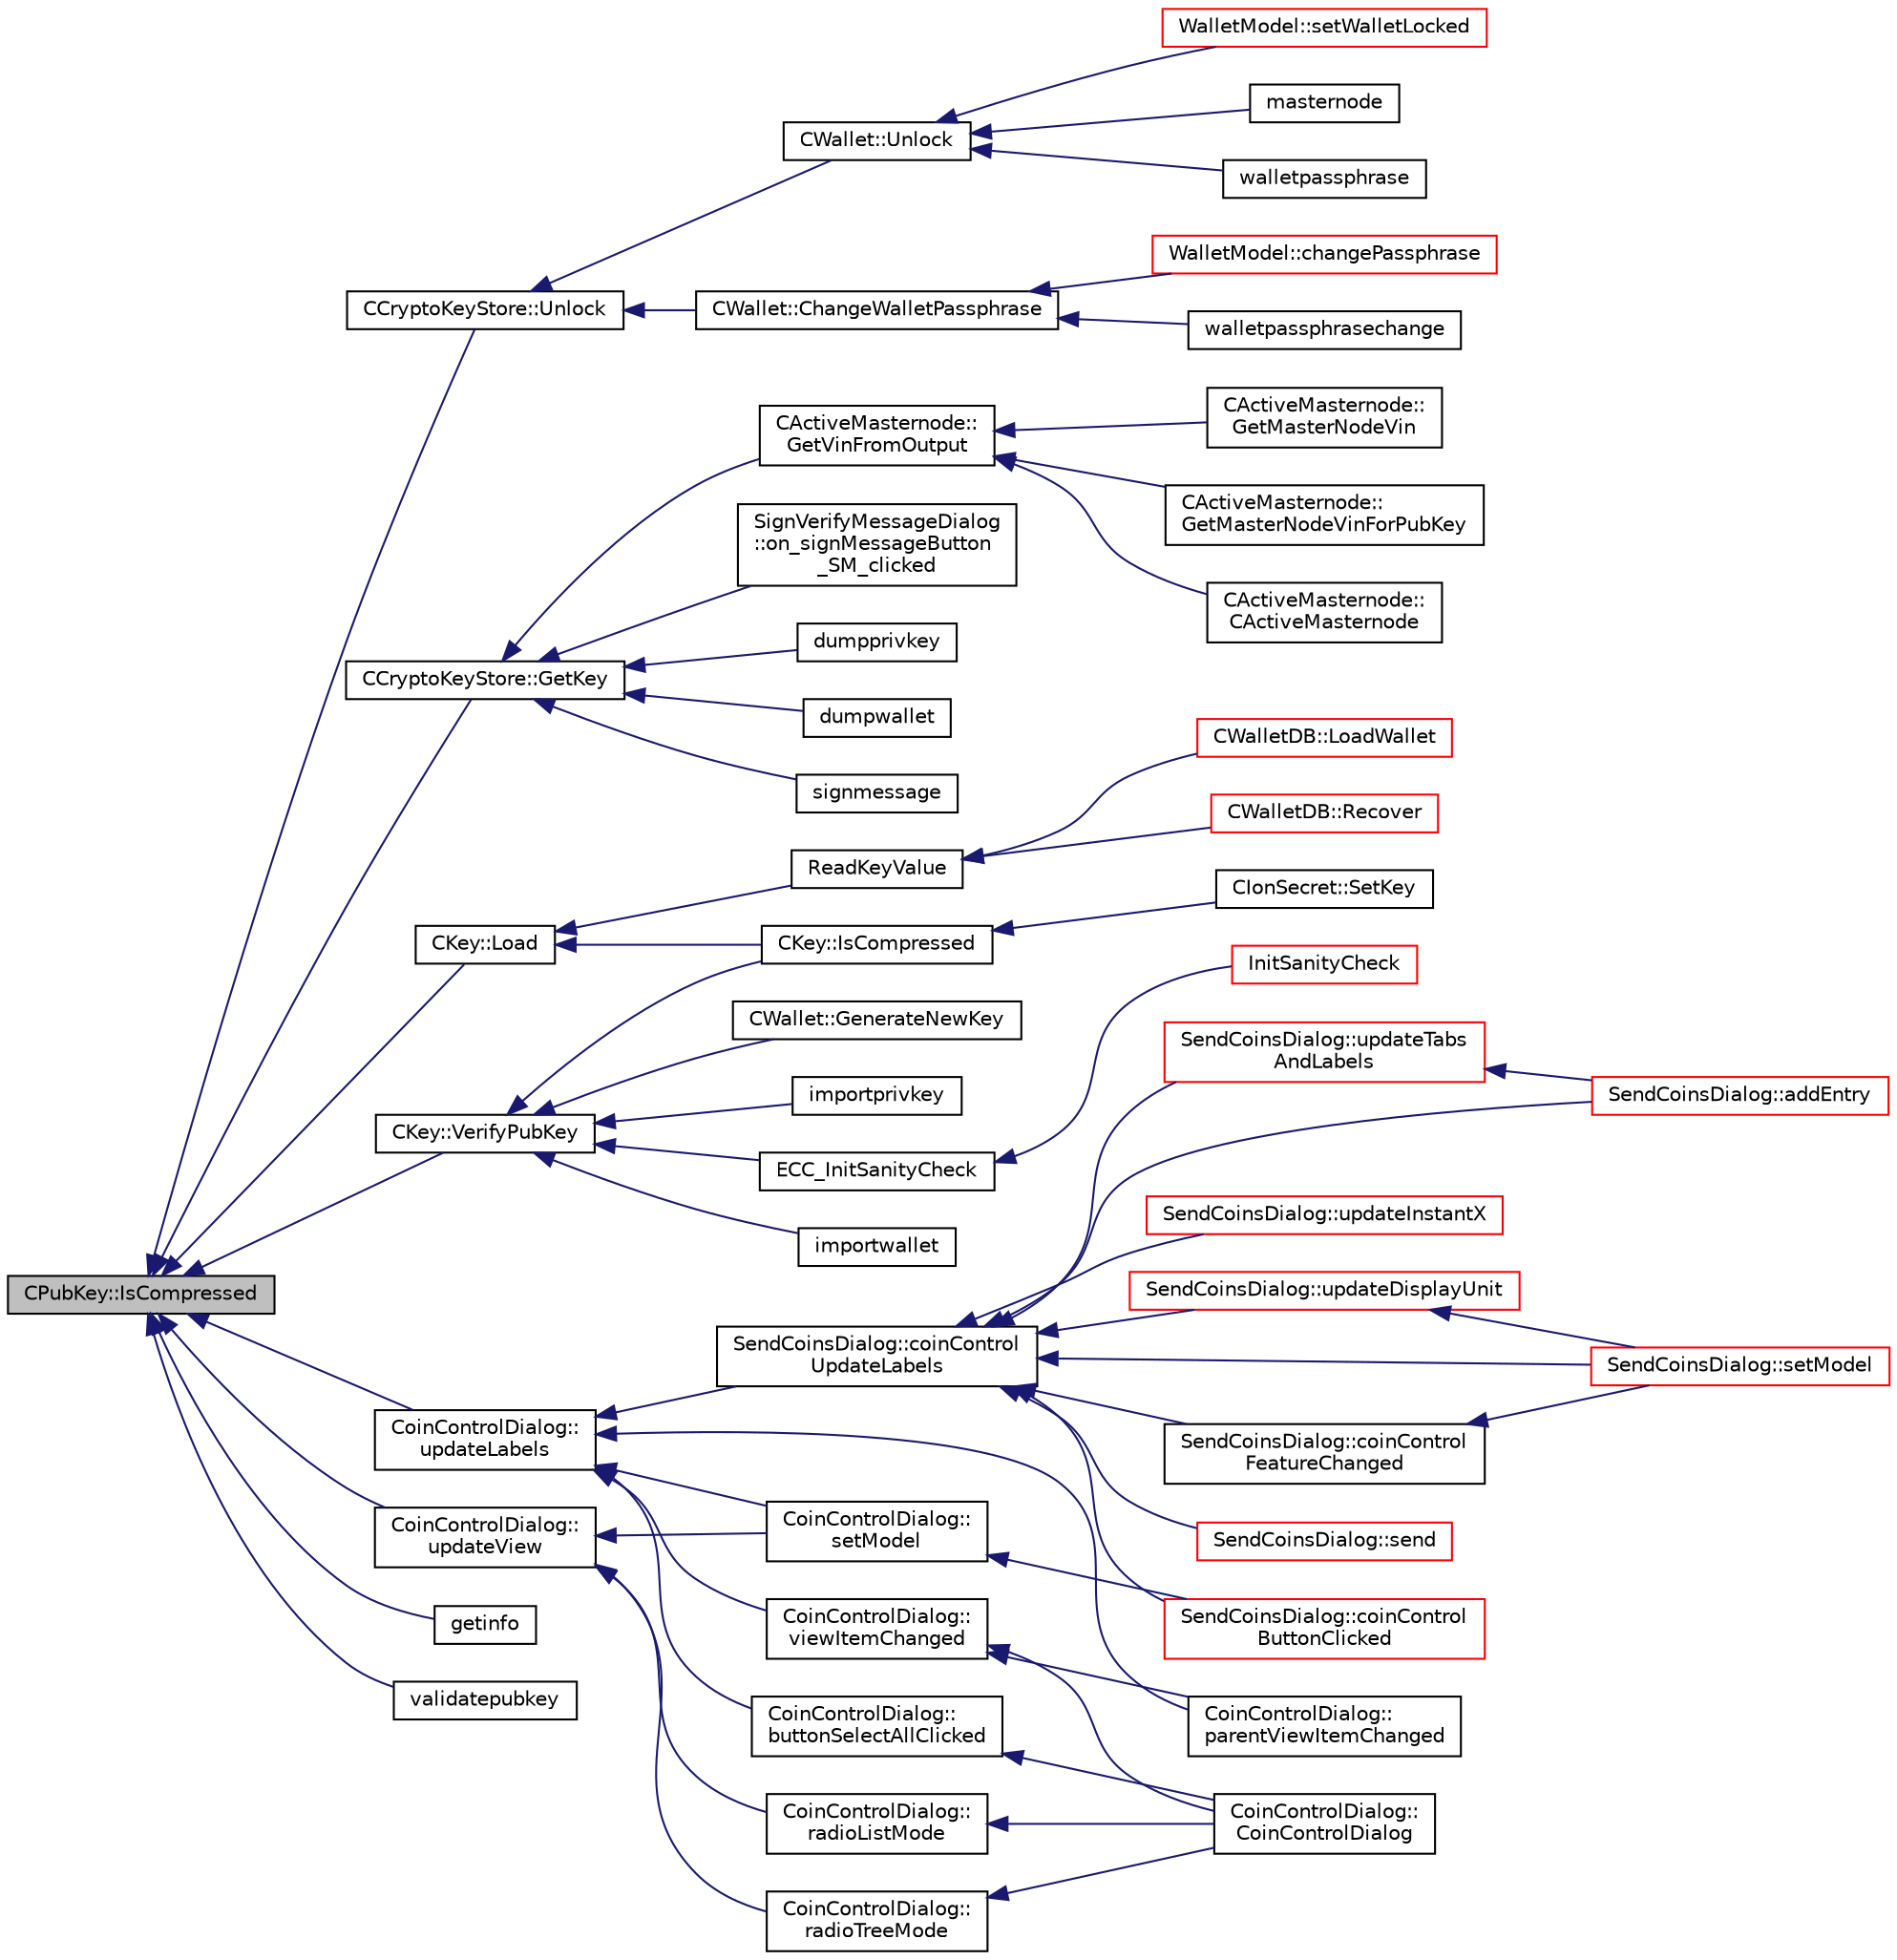 digraph "CPubKey::IsCompressed"
{
  edge [fontname="Helvetica",fontsize="10",labelfontname="Helvetica",labelfontsize="10"];
  node [fontname="Helvetica",fontsize="10",shape=record];
  rankdir="LR";
  Node660 [label="CPubKey::IsCompressed",height=0.2,width=0.4,color="black", fillcolor="grey75", style="filled", fontcolor="black"];
  Node660 -> Node661 [dir="back",color="midnightblue",fontsize="10",style="solid",fontname="Helvetica"];
  Node661 [label="CCryptoKeyStore::Unlock",height=0.2,width=0.4,color="black", fillcolor="white", style="filled",URL="$db/dad/class_c_crypto_key_store.html#a81bd70e18aa75f566526620a74f9cd88"];
  Node661 -> Node662 [dir="back",color="midnightblue",fontsize="10",style="solid",fontname="Helvetica"];
  Node662 [label="CWallet::Unlock",height=0.2,width=0.4,color="black", fillcolor="white", style="filled",URL="$d2/de5/class_c_wallet.html#a654ae5a3a7c4c7c7bfd271f108781b40"];
  Node662 -> Node663 [dir="back",color="midnightblue",fontsize="10",style="solid",fontname="Helvetica"];
  Node663 [label="WalletModel::setWalletLocked",height=0.2,width=0.4,color="red", fillcolor="white", style="filled",URL="$d4/d27/class_wallet_model.html#a5a8b65bfaecb0813d64c733f4f34f090"];
  Node662 -> Node682 [dir="back",color="midnightblue",fontsize="10",style="solid",fontname="Helvetica"];
  Node682 [label="masternode",height=0.2,width=0.4,color="black", fillcolor="white", style="filled",URL="$d5/d6b/rpcstashedsend_8cpp.html#a30609e443aeb47c29ed0878d16b1b5e1"];
  Node662 -> Node683 [dir="back",color="midnightblue",fontsize="10",style="solid",fontname="Helvetica"];
  Node683 [label="walletpassphrase",height=0.2,width=0.4,color="black", fillcolor="white", style="filled",URL="$df/d1d/rpcwallet_8cpp.html#a733f7c70e7c18783935e6de9643c0086"];
  Node661 -> Node684 [dir="back",color="midnightblue",fontsize="10",style="solid",fontname="Helvetica"];
  Node684 [label="CWallet::ChangeWalletPassphrase",height=0.2,width=0.4,color="black", fillcolor="white", style="filled",URL="$d2/de5/class_c_wallet.html#a4abcec3066e7c462f4564c159fc15031"];
  Node684 -> Node685 [dir="back",color="midnightblue",fontsize="10",style="solid",fontname="Helvetica"];
  Node685 [label="WalletModel::changePassphrase",height=0.2,width=0.4,color="red", fillcolor="white", style="filled",URL="$d4/d27/class_wallet_model.html#a67ebff3f267b5c9973c0465184c085a4"];
  Node684 -> Node686 [dir="back",color="midnightblue",fontsize="10",style="solid",fontname="Helvetica"];
  Node686 [label="walletpassphrasechange",height=0.2,width=0.4,color="black", fillcolor="white", style="filled",URL="$df/d1d/rpcwallet_8cpp.html#a84ad884957e24688433be32a9ca70933"];
  Node660 -> Node687 [dir="back",color="midnightblue",fontsize="10",style="solid",fontname="Helvetica"];
  Node687 [label="CCryptoKeyStore::GetKey",height=0.2,width=0.4,color="black", fillcolor="white", style="filled",URL="$db/dad/class_c_crypto_key_store.html#af46ec271fffb65a113702ba40a3738c8"];
  Node687 -> Node688 [dir="back",color="midnightblue",fontsize="10",style="solid",fontname="Helvetica"];
  Node688 [label="CActiveMasternode::\lGetVinFromOutput",height=0.2,width=0.4,color="black", fillcolor="white", style="filled",URL="$d9/d29/class_c_active_masternode.html#abc2ae1e24001f80ace4bbea2b6453944"];
  Node688 -> Node689 [dir="back",color="midnightblue",fontsize="10",style="solid",fontname="Helvetica"];
  Node689 [label="CActiveMasternode::\lGetMasterNodeVin",height=0.2,width=0.4,color="black", fillcolor="white", style="filled",URL="$d9/d29/class_c_active_masternode.html#adc93036b86ee9ef6abe5e0b783a51283"];
  Node688 -> Node690 [dir="back",color="midnightblue",fontsize="10",style="solid",fontname="Helvetica"];
  Node690 [label="CActiveMasternode::\lGetMasterNodeVinForPubKey",height=0.2,width=0.4,color="black", fillcolor="white", style="filled",URL="$d9/d29/class_c_active_masternode.html#ada17e6bbfd69a3acf166b49c10365da4"];
  Node688 -> Node691 [dir="back",color="midnightblue",fontsize="10",style="solid",fontname="Helvetica"];
  Node691 [label="CActiveMasternode::\lCActiveMasternode",height=0.2,width=0.4,color="black", fillcolor="white", style="filled",URL="$d9/d29/class_c_active_masternode.html#a7ffb946d1b2aad0054d3b3efce8c0543"];
  Node687 -> Node680 [dir="back",color="midnightblue",fontsize="10",style="solid",fontname="Helvetica"];
  Node680 [label="SignVerifyMessageDialog\l::on_signMessageButton\l_SM_clicked",height=0.2,width=0.4,color="black", fillcolor="white", style="filled",URL="$d1/d26/class_sign_verify_message_dialog.html#a2ef91b4ace68d63ab1c1d3cc6c13b5f9"];
  Node687 -> Node692 [dir="back",color="midnightblue",fontsize="10",style="solid",fontname="Helvetica"];
  Node692 [label="dumpprivkey",height=0.2,width=0.4,color="black", fillcolor="white", style="filled",URL="$dc/dbf/rpcdump_8cpp.html#a4010fb238298e15c540d3e5ecd60f858"];
  Node687 -> Node693 [dir="back",color="midnightblue",fontsize="10",style="solid",fontname="Helvetica"];
  Node693 [label="dumpwallet",height=0.2,width=0.4,color="black", fillcolor="white", style="filled",URL="$dc/dbf/rpcdump_8cpp.html#a831ddf746d4f2500ba6f6c07f63445cd"];
  Node687 -> Node694 [dir="back",color="midnightblue",fontsize="10",style="solid",fontname="Helvetica"];
  Node694 [label="signmessage",height=0.2,width=0.4,color="black", fillcolor="white", style="filled",URL="$df/d1d/rpcwallet_8cpp.html#a315b42a2c859c4b50a54c1b05984928c"];
  Node660 -> Node695 [dir="back",color="midnightblue",fontsize="10",style="solid",fontname="Helvetica"];
  Node695 [label="CKey::VerifyPubKey",height=0.2,width=0.4,color="black", fillcolor="white", style="filled",URL="$d2/d63/class_c_key.html#ac53425b8d0f89067bce781c485101b20",tooltip="Verify thoroughly whether a private key and a public key match. "];
  Node695 -> Node696 [dir="back",color="midnightblue",fontsize="10",style="solid",fontname="Helvetica"];
  Node696 [label="ECC_InitSanityCheck",height=0.2,width=0.4,color="black", fillcolor="white", style="filled",URL="$de/de5/key_8h.html#a55cc40f04bf887c1000667caccb0684a",tooltip="Check that required EC support is available at runtime. "];
  Node696 -> Node697 [dir="back",color="midnightblue",fontsize="10",style="solid",fontname="Helvetica"];
  Node697 [label="InitSanityCheck",height=0.2,width=0.4,color="red", fillcolor="white", style="filled",URL="$d0/dc9/init_8cpp.html#a878797b40fb8eb0d7f330a41d7742d11",tooltip="Sanity checks Ensure that Ion is running in a usable environment with all necessary library support..."];
  Node695 -> Node701 [dir="back",color="midnightblue",fontsize="10",style="solid",fontname="Helvetica"];
  Node701 [label="CKey::IsCompressed",height=0.2,width=0.4,color="black", fillcolor="white", style="filled",URL="$d2/d63/class_c_key.html#a96b017433a65335775cf3807d73f85ce"];
  Node701 -> Node702 [dir="back",color="midnightblue",fontsize="10",style="solid",fontname="Helvetica"];
  Node702 [label="CIonSecret::SetKey",height=0.2,width=0.4,color="black", fillcolor="white", style="filled",URL="$d3/d88/class_c_ion_secret.html#af28cc32f79cc793418e810e8ae12e25e"];
  Node695 -> Node703 [dir="back",color="midnightblue",fontsize="10",style="solid",fontname="Helvetica"];
  Node703 [label="importprivkey",height=0.2,width=0.4,color="black", fillcolor="white", style="filled",URL="$dc/dbf/rpcdump_8cpp.html#a3a6fdb974fce01220a895393d444e981"];
  Node695 -> Node704 [dir="back",color="midnightblue",fontsize="10",style="solid",fontname="Helvetica"];
  Node704 [label="importwallet",height=0.2,width=0.4,color="black", fillcolor="white", style="filled",URL="$dc/dbf/rpcdump_8cpp.html#a2566d5c9dd1938b74e70398cdb3ac5c1"];
  Node695 -> Node705 [dir="back",color="midnightblue",fontsize="10",style="solid",fontname="Helvetica"];
  Node705 [label="CWallet::GenerateNewKey",height=0.2,width=0.4,color="black", fillcolor="white", style="filled",URL="$d2/de5/class_c_wallet.html#a061fe7f54f80ec40f856b3e6365c2f4a"];
  Node660 -> Node706 [dir="back",color="midnightblue",fontsize="10",style="solid",fontname="Helvetica"];
  Node706 [label="CKey::Load",height=0.2,width=0.4,color="black", fillcolor="white", style="filled",URL="$d2/d63/class_c_key.html#a141751588f8bfe5f1b6fc27f4e64b63f"];
  Node706 -> Node701 [dir="back",color="midnightblue",fontsize="10",style="solid",fontname="Helvetica"];
  Node706 -> Node707 [dir="back",color="midnightblue",fontsize="10",style="solid",fontname="Helvetica"];
  Node707 [label="ReadKeyValue",height=0.2,width=0.4,color="black", fillcolor="white", style="filled",URL="$dc/d75/walletdb_8cpp.html#ad1f171cf096f5479805a06fc20480343"];
  Node707 -> Node708 [dir="back",color="midnightblue",fontsize="10",style="solid",fontname="Helvetica"];
  Node708 [label="CWalletDB::LoadWallet",height=0.2,width=0.4,color="red", fillcolor="white", style="filled",URL="$d4/d90/class_c_wallet_d_b.html#a14f26e53502d1a60dd2b034f830acf03"];
  Node707 -> Node710 [dir="back",color="midnightblue",fontsize="10",style="solid",fontname="Helvetica"];
  Node710 [label="CWalletDB::Recover",height=0.2,width=0.4,color="red", fillcolor="white", style="filled",URL="$d4/d90/class_c_wallet_d_b.html#a3ebeb12f37d9c66512e2bc2903a6854a"];
  Node660 -> Node712 [dir="back",color="midnightblue",fontsize="10",style="solid",fontname="Helvetica"];
  Node712 [label="CoinControlDialog::\lupdateLabels",height=0.2,width=0.4,color="black", fillcolor="white", style="filled",URL="$dd/dfb/class_coin_control_dialog.html#a4fc60e89b097952ff22dc0f9c58c87d9"];
  Node712 -> Node713 [dir="back",color="midnightblue",fontsize="10",style="solid",fontname="Helvetica"];
  Node713 [label="CoinControlDialog::\lsetModel",height=0.2,width=0.4,color="black", fillcolor="white", style="filled",URL="$dd/dfb/class_coin_control_dialog.html#a4c34a48574814089c54f763a22f5317a"];
  Node713 -> Node714 [dir="back",color="midnightblue",fontsize="10",style="solid",fontname="Helvetica"];
  Node714 [label="SendCoinsDialog::coinControl\lButtonClicked",height=0.2,width=0.4,color="red", fillcolor="white", style="filled",URL="$d6/de6/class_send_coins_dialog.html#a59d757d9e4bea5b380eb480fd79cfb49"];
  Node712 -> Node716 [dir="back",color="midnightblue",fontsize="10",style="solid",fontname="Helvetica"];
  Node716 [label="CoinControlDialog::\lbuttonSelectAllClicked",height=0.2,width=0.4,color="black", fillcolor="white", style="filled",URL="$dd/dfb/class_coin_control_dialog.html#ae106a71c5b87ac8bea8c52e7c4f4a129"];
  Node716 -> Node717 [dir="back",color="midnightblue",fontsize="10",style="solid",fontname="Helvetica"];
  Node717 [label="CoinControlDialog::\lCoinControlDialog",height=0.2,width=0.4,color="black", fillcolor="white", style="filled",URL="$dd/dfb/class_coin_control_dialog.html#a0945e59c25f956fdab199dbaf252eff5"];
  Node712 -> Node718 [dir="back",color="midnightblue",fontsize="10",style="solid",fontname="Helvetica"];
  Node718 [label="CoinControlDialog::\lparentViewItemChanged",height=0.2,width=0.4,color="black", fillcolor="white", style="filled",URL="$dd/dfb/class_coin_control_dialog.html#af649bd96e37668b175510f0357650ecc"];
  Node712 -> Node719 [dir="back",color="midnightblue",fontsize="10",style="solid",fontname="Helvetica"];
  Node719 [label="CoinControlDialog::\lviewItemChanged",height=0.2,width=0.4,color="black", fillcolor="white", style="filled",URL="$dd/dfb/class_coin_control_dialog.html#ac3c37dabd83f71d9c96bf5567fe85234"];
  Node719 -> Node717 [dir="back",color="midnightblue",fontsize="10",style="solid",fontname="Helvetica"];
  Node719 -> Node718 [dir="back",color="midnightblue",fontsize="10",style="solid",fontname="Helvetica"];
  Node712 -> Node720 [dir="back",color="midnightblue",fontsize="10",style="solid",fontname="Helvetica"];
  Node720 [label="SendCoinsDialog::coinControl\lUpdateLabels",height=0.2,width=0.4,color="black", fillcolor="white", style="filled",URL="$d6/de6/class_send_coins_dialog.html#ae4f429aabcaf309aa314b90049be2a74"];
  Node720 -> Node721 [dir="back",color="midnightblue",fontsize="10",style="solid",fontname="Helvetica"];
  Node721 [label="SendCoinsDialog::setModel",height=0.2,width=0.4,color="red", fillcolor="white", style="filled",URL="$d6/de6/class_send_coins_dialog.html#a73a6c1b1850a334ee652ac167713a2aa"];
  Node720 -> Node722 [dir="back",color="midnightblue",fontsize="10",style="solid",fontname="Helvetica"];
  Node722 [label="SendCoinsDialog::send",height=0.2,width=0.4,color="red", fillcolor="white", style="filled",URL="$d6/de6/class_send_coins_dialog.html#afd8d436a16ea7dba1276e8fdfdc8b2d3"];
  Node720 -> Node723 [dir="back",color="midnightblue",fontsize="10",style="solid",fontname="Helvetica"];
  Node723 [label="SendCoinsDialog::addEntry",height=0.2,width=0.4,color="red", fillcolor="white", style="filled",URL="$d6/de6/class_send_coins_dialog.html#a3d680a76b967641115c6ff2fa83fb62a"];
  Node720 -> Node733 [dir="back",color="midnightblue",fontsize="10",style="solid",fontname="Helvetica"];
  Node733 [label="SendCoinsDialog::updateTabs\lAndLabels",height=0.2,width=0.4,color="red", fillcolor="white", style="filled",URL="$d6/de6/class_send_coins_dialog.html#a3b834c739f7d02d8086a2bf58525c5f0"];
  Node733 -> Node723 [dir="back",color="midnightblue",fontsize="10",style="solid",fontname="Helvetica"];
  Node720 -> Node734 [dir="back",color="midnightblue",fontsize="10",style="solid",fontname="Helvetica"];
  Node734 [label="SendCoinsDialog::updateDisplayUnit",height=0.2,width=0.4,color="red", fillcolor="white", style="filled",URL="$d6/de6/class_send_coins_dialog.html#a74815ad8502b126200b6fd2e59e9f042"];
  Node734 -> Node721 [dir="back",color="midnightblue",fontsize="10",style="solid",fontname="Helvetica"];
  Node720 -> Node735 [dir="back",color="midnightblue",fontsize="10",style="solid",fontname="Helvetica"];
  Node735 [label="SendCoinsDialog::updateInstantX",height=0.2,width=0.4,color="red", fillcolor="white", style="filled",URL="$d6/de6/class_send_coins_dialog.html#a2ef7a77ae3a6525d062e010dc414b950"];
  Node720 -> Node736 [dir="back",color="midnightblue",fontsize="10",style="solid",fontname="Helvetica"];
  Node736 [label="SendCoinsDialog::coinControl\lFeatureChanged",height=0.2,width=0.4,color="black", fillcolor="white", style="filled",URL="$d6/de6/class_send_coins_dialog.html#af13ddd00abec4f060632d887b5e838a3"];
  Node736 -> Node721 [dir="back",color="midnightblue",fontsize="10",style="solid",fontname="Helvetica"];
  Node720 -> Node714 [dir="back",color="midnightblue",fontsize="10",style="solid",fontname="Helvetica"];
  Node660 -> Node737 [dir="back",color="midnightblue",fontsize="10",style="solid",fontname="Helvetica"];
  Node737 [label="CoinControlDialog::\lupdateView",height=0.2,width=0.4,color="black", fillcolor="white", style="filled",URL="$dd/dfb/class_coin_control_dialog.html#aadea33050e5c1efd5eae8d2fcfa721f9"];
  Node737 -> Node713 [dir="back",color="midnightblue",fontsize="10",style="solid",fontname="Helvetica"];
  Node737 -> Node738 [dir="back",color="midnightblue",fontsize="10",style="solid",fontname="Helvetica"];
  Node738 [label="CoinControlDialog::\lradioTreeMode",height=0.2,width=0.4,color="black", fillcolor="white", style="filled",URL="$dd/dfb/class_coin_control_dialog.html#a1990d478f3ffba666c358a4f1bd395ec"];
  Node738 -> Node717 [dir="back",color="midnightblue",fontsize="10",style="solid",fontname="Helvetica"];
  Node737 -> Node739 [dir="back",color="midnightblue",fontsize="10",style="solid",fontname="Helvetica"];
  Node739 [label="CoinControlDialog::\lradioListMode",height=0.2,width=0.4,color="black", fillcolor="white", style="filled",URL="$dd/dfb/class_coin_control_dialog.html#a775c6d290cb63667a434b09072094533"];
  Node739 -> Node717 [dir="back",color="midnightblue",fontsize="10",style="solid",fontname="Helvetica"];
  Node660 -> Node740 [dir="back",color="midnightblue",fontsize="10",style="solid",fontname="Helvetica"];
  Node740 [label="getinfo",height=0.2,width=0.4,color="black", fillcolor="white", style="filled",URL="$db/d48/rpcmisc_8cpp.html#a70335b93783d51e48d276a1e08bd721a"];
  Node660 -> Node741 [dir="back",color="midnightblue",fontsize="10",style="solid",fontname="Helvetica"];
  Node741 [label="validatepubkey",height=0.2,width=0.4,color="black", fillcolor="white", style="filled",URL="$db/d48/rpcmisc_8cpp.html#a32620752527477f4bac811a7db5ab35b"];
}
